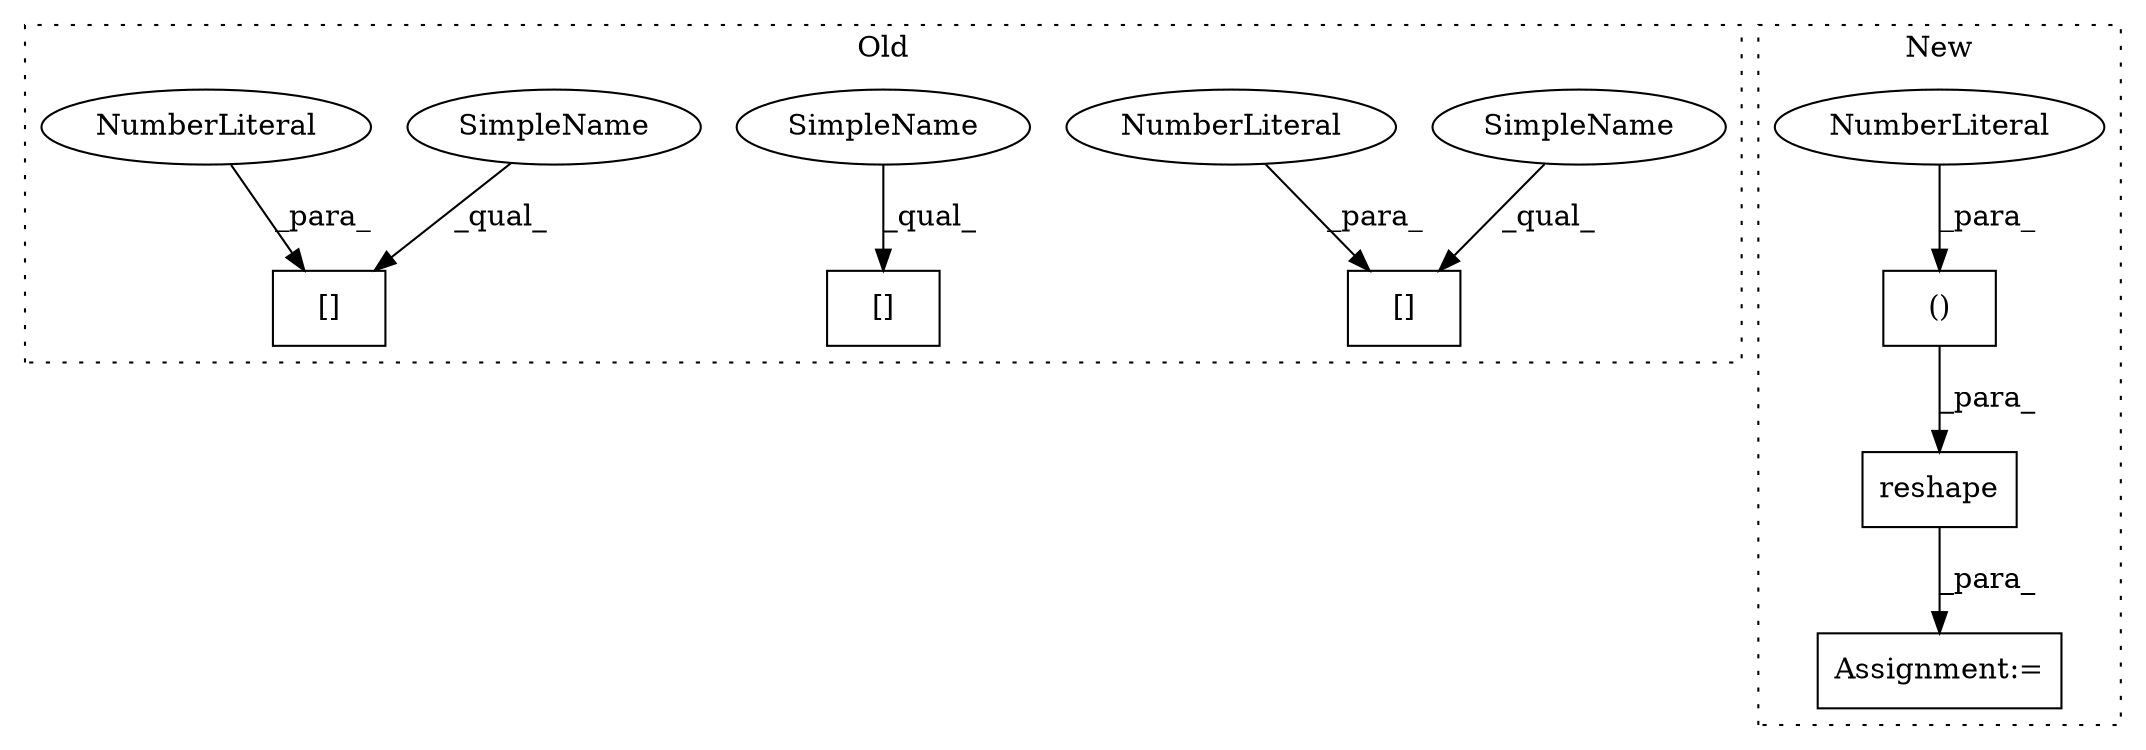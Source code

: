 digraph G {
subgraph cluster0 {
1 [label="[]" a="2" s="74348,74360" l="11,1" shape="box"];
6 [label="NumberLiteral" a="34" s="74359" l="1" shape="ellipse"];
7 [label="[]" a="2" s="74222,74234" l="11,1" shape="box"];
8 [label="NumberLiteral" a="34" s="74233" l="1" shape="ellipse"];
9 [label="[]" a="2" s="74322,74334" l="11,1" shape="box"];
10 [label="SimpleName" a="42" s="74322" l="10" shape="ellipse"];
11 [label="SimpleName" a="42" s="74348" l="10" shape="ellipse"];
12 [label="SimpleName" a="42" s="74222" l="10" shape="ellipse"];
label = "Old";
style="dotted";
}
subgraph cluster1 {
2 [label="reshape" a="32" s="74415,74437" l="8,1" shape="box"];
3 [label="Assignment:=" a="7" s="74413" l="2" shape="box"];
4 [label="()" a="106" s="74377" l="25" shape="box"];
5 [label="NumberLiteral" a="34" s="74401" l="1" shape="ellipse"];
label = "New";
style="dotted";
}
2 -> 3 [label="_para_"];
4 -> 2 [label="_para_"];
5 -> 4 [label="_para_"];
6 -> 1 [label="_para_"];
8 -> 7 [label="_para_"];
10 -> 9 [label="_qual_"];
11 -> 1 [label="_qual_"];
12 -> 7 [label="_qual_"];
}